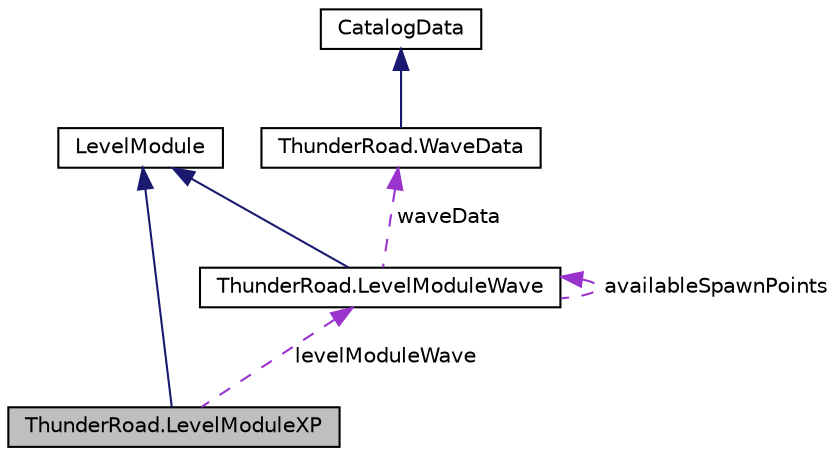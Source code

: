 digraph "ThunderRoad.LevelModuleXP"
{
 // LATEX_PDF_SIZE
  edge [fontname="Helvetica",fontsize="10",labelfontname="Helvetica",labelfontsize="10"];
  node [fontname="Helvetica",fontsize="10",shape=record];
  Node1 [label="ThunderRoad.LevelModuleXP",height=0.2,width=0.4,color="black", fillcolor="grey75", style="filled", fontcolor="black",tooltip="Class LevelModuleXP. Implements the ThunderRoad.LevelModule"];
  Node2 -> Node1 [dir="back",color="midnightblue",fontsize="10",style="solid",fontname="Helvetica"];
  Node2 [label="LevelModule",height=0.2,width=0.4,color="black", fillcolor="white", style="filled",URL="$class_thunder_road_1_1_level_module.html",tooltip="Class LevelModule."];
  Node3 -> Node1 [dir="back",color="darkorchid3",fontsize="10",style="dashed",label=" levelModuleWave" ,fontname="Helvetica"];
  Node3 [label="ThunderRoad.LevelModuleWave",height=0.2,width=0.4,color="black", fillcolor="white", style="filled",URL="$class_thunder_road_1_1_level_module_wave.html",tooltip="Class LevelModuleWave. Implements the ThunderRoad.LevelModule"];
  Node2 -> Node3 [dir="back",color="midnightblue",fontsize="10",style="solid",fontname="Helvetica"];
  Node3 -> Node3 [dir="back",color="darkorchid3",fontsize="10",style="dashed",label=" availableSpawnPoints" ,fontname="Helvetica"];
  Node4 -> Node3 [dir="back",color="darkorchid3",fontsize="10",style="dashed",label=" waveData" ,fontname="Helvetica"];
  Node4 [label="ThunderRoad.WaveData",height=0.2,width=0.4,color="black", fillcolor="white", style="filled",URL="$class_thunder_road_1_1_wave_data.html",tooltip="Class WaveData. Implements the ThunderRoad.CatalogData"];
  Node5 -> Node4 [dir="back",color="midnightblue",fontsize="10",style="solid",fontname="Helvetica"];
  Node5 [label="CatalogData",height=0.2,width=0.4,color="black", fillcolor="white", style="filled",URL="$class_thunder_road_1_1_catalog_data.html",tooltip="Class CatalogData."];
}
